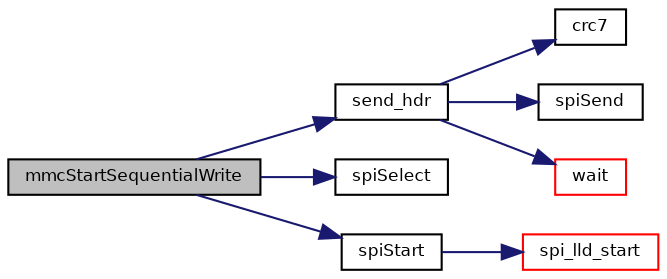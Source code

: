 digraph "mmcStartSequentialWrite"
{
  bgcolor="transparent";
  edge [fontname="Helvetica",fontsize="8",labelfontname="Helvetica",labelfontsize="8"];
  node [fontname="Helvetica",fontsize="8",shape=record];
  rankdir="LR";
  Node84 [label="mmcStartSequentialWrite",height=0.2,width=0.4,color="black", fillcolor="grey75", style="filled", fontcolor="black"];
  Node84 -> Node85 [color="midnightblue",fontsize="8",style="solid",fontname="Helvetica"];
  Node85 [label="send_hdr",height=0.2,width=0.4,color="black",URL="$group___m_m_c___s_p_i.html#ga9e3bc1849600a89d28eac5aaa8e5ea14",tooltip="Sends a command header. "];
  Node85 -> Node86 [color="midnightblue",fontsize="8",style="solid",fontname="Helvetica"];
  Node86 [label="crc7",height=0.2,width=0.4,color="black",URL="$group___m_m_c___s_p_i.html#gac82b7e209601c890c0d1587cefaf0813",tooltip="Calculate the MMC standard CRC-7 based on a lookup table. "];
  Node85 -> Node87 [color="midnightblue",fontsize="8",style="solid",fontname="Helvetica"];
  Node87 [label="spiSend",height=0.2,width=0.4,color="black",URL="$group___s_p_i.html#ga382cfbdffd2df57cf3843d45164e8bfc",tooltip="Sends data over the SPI bus. "];
  Node85 -> Node88 [color="midnightblue",fontsize="8",style="solid",fontname="Helvetica"];
  Node88 [label="wait",height=0.2,width=0.4,color="red",URL="$group___m_m_c___s_p_i.html#ga2047c3d4f7ce72dcb6c4942f57e92600",tooltip="Waits an idle condition. "];
  Node84 -> Node90 [color="midnightblue",fontsize="8",style="solid",fontname="Helvetica"];
  Node90 [label="spiSelect",height=0.2,width=0.4,color="black",URL="$group___s_p_i.html#ga00809152c869db80192aa3e04266a99a",tooltip="Asserts the slave select signal and prepares for transfers. "];
  Node84 -> Node91 [color="midnightblue",fontsize="8",style="solid",fontname="Helvetica"];
  Node91 [label="spiStart",height=0.2,width=0.4,color="black",URL="$group___s_p_i.html#ga6752c9f736f8de774a5bef6dfe2aae2e",tooltip="Configures and activates the SPI peripheral. "];
  Node91 -> Node92 [color="midnightblue",fontsize="8",style="solid",fontname="Helvetica"];
  Node92 [label="spi_lld_start",height=0.2,width=0.4,color="red",URL="$group___s_p_i.html#gaf35495bd4459608ae22a3f728fd4697b",tooltip="Configures and activates the SPI peripheral. "];
}
